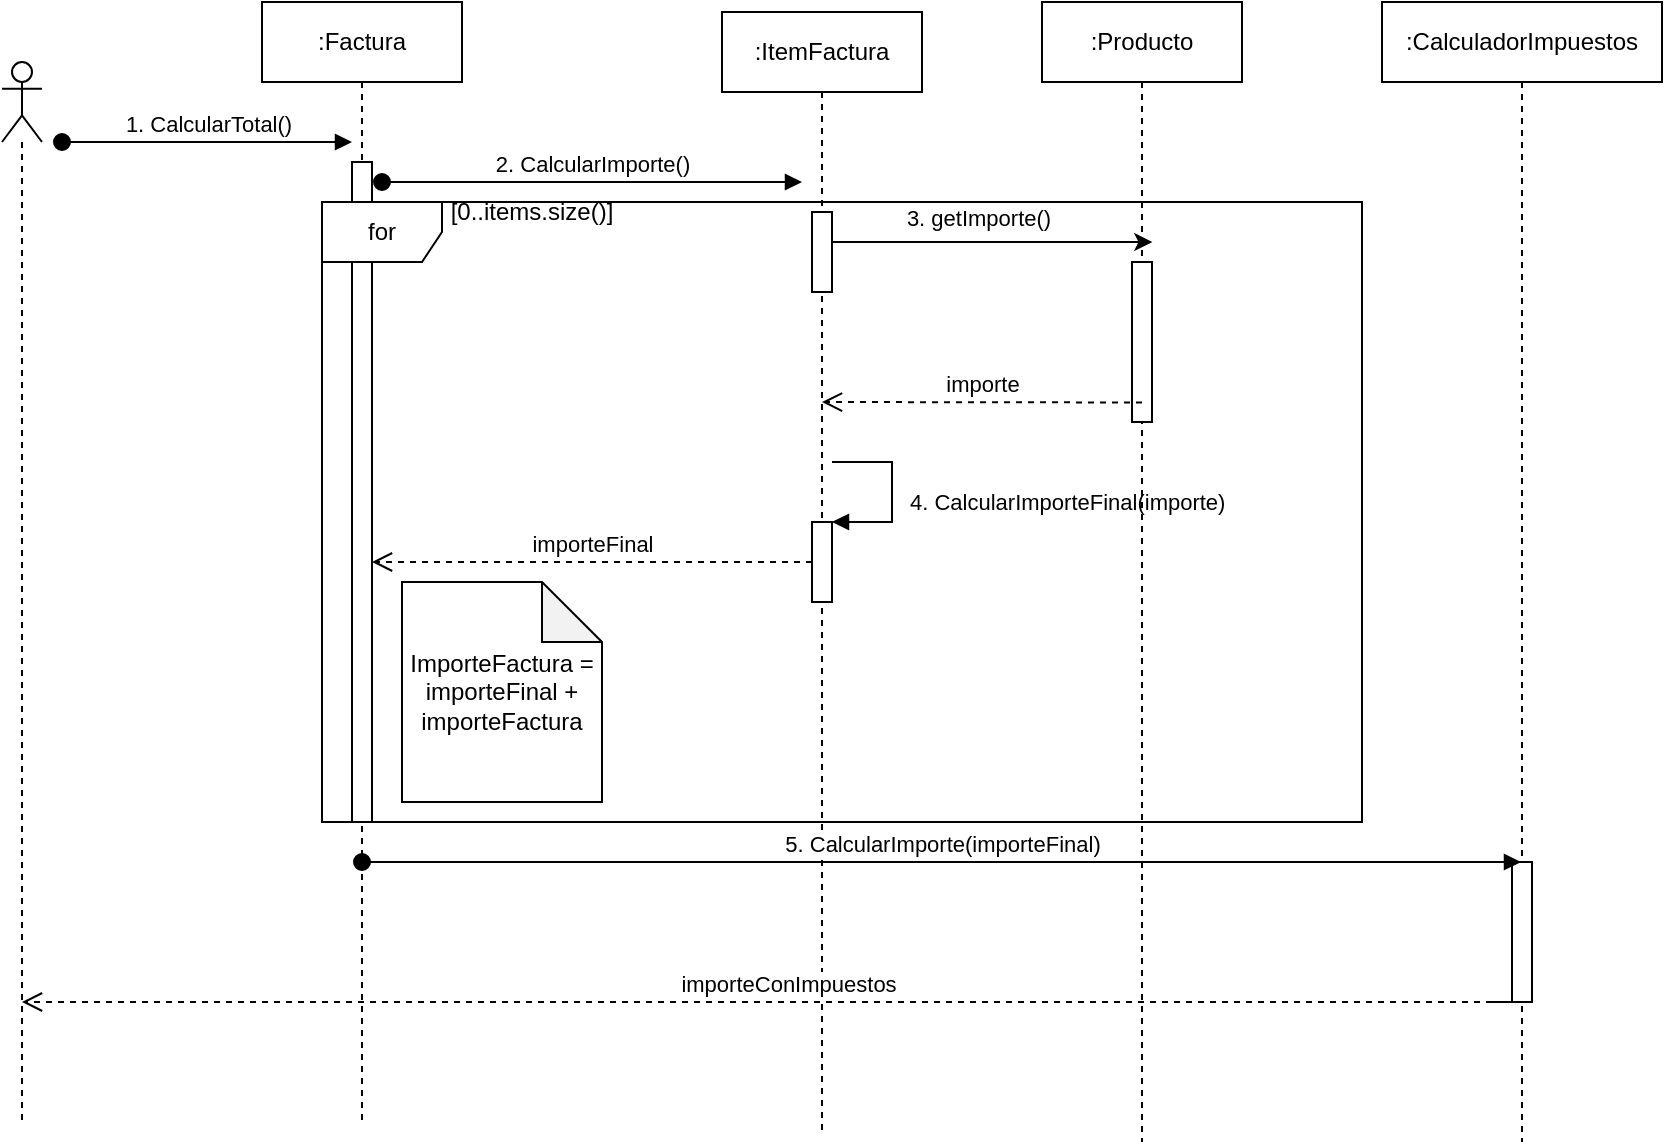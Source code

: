 <mxfile version="21.6.9" type="device">
  <diagram name="Page-1" id="2YBvvXClWsGukQMizWep">
    <mxGraphModel dx="1042" dy="535" grid="1" gridSize="10" guides="1" tooltips="1" connect="1" arrows="1" fold="1" page="1" pageScale="1" pageWidth="850" pageHeight="1100" math="0" shadow="0">
      <root>
        <mxCell id="0" />
        <mxCell id="1" parent="0" />
        <mxCell id="aM9ryv3xv72pqoxQDRHE-1" value=":Factura" style="shape=umlLifeline;perimeter=lifelinePerimeter;whiteSpace=wrap;html=1;container=0;dropTarget=0;collapsible=0;recursiveResize=0;outlineConnect=0;portConstraint=eastwest;newEdgeStyle={&quot;edgeStyle&quot;:&quot;elbowEdgeStyle&quot;,&quot;elbow&quot;:&quot;vertical&quot;,&quot;curved&quot;:0,&quot;rounded&quot;:0};" parent="1" vertex="1">
          <mxGeometry x="140" y="30" width="100" height="560" as="geometry" />
        </mxCell>
        <mxCell id="aM9ryv3xv72pqoxQDRHE-3" value="1. CalcularTotal()" style="html=1;verticalAlign=bottom;startArrow=oval;endArrow=block;startSize=8;edgeStyle=elbowEdgeStyle;elbow=vertical;curved=0;rounded=0;" parent="aM9ryv3xv72pqoxQDRHE-1" edge="1">
          <mxGeometry relative="1" as="geometry">
            <mxPoint x="-100" y="70" as="sourcePoint" />
            <mxPoint x="45" y="70" as="targetPoint" />
          </mxGeometry>
        </mxCell>
        <mxCell id="OlmNlwiQr7anz5SbocM--7" value="" style="html=1;points=[];perimeter=orthogonalPerimeter;outlineConnect=0;targetShapes=umlLifeline;portConstraint=eastwest;newEdgeStyle={&quot;edgeStyle&quot;:&quot;elbowEdgeStyle&quot;,&quot;elbow&quot;:&quot;vertical&quot;,&quot;curved&quot;:0,&quot;rounded&quot;:0};" parent="aM9ryv3xv72pqoxQDRHE-1" vertex="1">
          <mxGeometry x="45" y="80" width="10" height="330" as="geometry" />
        </mxCell>
        <mxCell id="aM9ryv3xv72pqoxQDRHE-5" value=":ItemFactura" style="shape=umlLifeline;perimeter=lifelinePerimeter;whiteSpace=wrap;html=1;container=0;dropTarget=0;collapsible=0;recursiveResize=0;outlineConnect=0;portConstraint=eastwest;newEdgeStyle={&quot;edgeStyle&quot;:&quot;elbowEdgeStyle&quot;,&quot;elbow&quot;:&quot;vertical&quot;,&quot;curved&quot;:0,&quot;rounded&quot;:0};" parent="1" vertex="1">
          <mxGeometry x="370" y="35" width="100" height="560" as="geometry" />
        </mxCell>
        <mxCell id="OlmNlwiQr7anz5SbocM--12" value="" style="html=1;points=[];perimeter=orthogonalPerimeter;outlineConnect=0;targetShapes=umlLifeline;portConstraint=eastwest;newEdgeStyle={&quot;edgeStyle&quot;:&quot;elbowEdgeStyle&quot;,&quot;elbow&quot;:&quot;vertical&quot;,&quot;curved&quot;:0,&quot;rounded&quot;:0};" parent="aM9ryv3xv72pqoxQDRHE-5" vertex="1">
          <mxGeometry x="45" y="100" width="10" height="40" as="geometry" />
        </mxCell>
        <mxCell id="OlmNlwiQr7anz5SbocM--19" value="" style="html=1;points=[];perimeter=orthogonalPerimeter;outlineConnect=0;targetShapes=umlLifeline;portConstraint=eastwest;newEdgeStyle={&quot;edgeStyle&quot;:&quot;elbowEdgeStyle&quot;,&quot;elbow&quot;:&quot;vertical&quot;,&quot;curved&quot;:0,&quot;rounded&quot;:0};" parent="aM9ryv3xv72pqoxQDRHE-5" vertex="1">
          <mxGeometry x="45" y="255" width="10" height="40" as="geometry" />
        </mxCell>
        <mxCell id="OlmNlwiQr7anz5SbocM--20" value="4. CalcularImporteFinal(importe)" style="html=1;align=left;spacingLeft=2;endArrow=block;rounded=0;edgeStyle=orthogonalEdgeStyle;curved=0;rounded=0;" parent="aM9ryv3xv72pqoxQDRHE-5" edge="1">
          <mxGeometry x="0.111" y="5" relative="1" as="geometry">
            <mxPoint x="55" y="225" as="sourcePoint" />
            <Array as="points">
              <mxPoint x="85" y="255" />
            </Array>
            <mxPoint x="55" y="255" as="targetPoint" />
            <mxPoint as="offset" />
          </mxGeometry>
        </mxCell>
        <mxCell id="OlmNlwiQr7anz5SbocM--2" value=":Producto" style="shape=umlLifeline;perimeter=lifelinePerimeter;whiteSpace=wrap;html=1;container=0;dropTarget=0;collapsible=0;recursiveResize=0;outlineConnect=0;portConstraint=eastwest;newEdgeStyle={&quot;edgeStyle&quot;:&quot;elbowEdgeStyle&quot;,&quot;elbow&quot;:&quot;vertical&quot;,&quot;curved&quot;:0,&quot;rounded&quot;:0};" parent="1" vertex="1">
          <mxGeometry x="530" y="30" width="100" height="570" as="geometry" />
        </mxCell>
        <mxCell id="OlmNlwiQr7anz5SbocM--15" value="" style="html=1;points=[];perimeter=orthogonalPerimeter;outlineConnect=0;targetShapes=umlLifeline;portConstraint=eastwest;newEdgeStyle={&quot;edgeStyle&quot;:&quot;elbowEdgeStyle&quot;,&quot;elbow&quot;:&quot;vertical&quot;,&quot;curved&quot;:0,&quot;rounded&quot;:0};" parent="OlmNlwiQr7anz5SbocM--2" vertex="1">
          <mxGeometry x="45" y="130" width="10" height="80" as="geometry" />
        </mxCell>
        <mxCell id="OlmNlwiQr7anz5SbocM--4" value=":CalculadorImpuestos" style="shape=umlLifeline;perimeter=lifelinePerimeter;whiteSpace=wrap;html=1;container=0;dropTarget=0;collapsible=0;recursiveResize=0;outlineConnect=0;portConstraint=eastwest;newEdgeStyle={&quot;edgeStyle&quot;:&quot;elbowEdgeStyle&quot;,&quot;elbow&quot;:&quot;vertical&quot;,&quot;curved&quot;:0,&quot;rounded&quot;:0};" parent="1" vertex="1">
          <mxGeometry x="700" y="30" width="140" height="570" as="geometry" />
        </mxCell>
        <mxCell id="OlmNlwiQr7anz5SbocM--25" value="" style="html=1;points=[];perimeter=orthogonalPerimeter;outlineConnect=0;targetShapes=umlLifeline;portConstraint=eastwest;newEdgeStyle={&quot;edgeStyle&quot;:&quot;elbowEdgeStyle&quot;,&quot;elbow&quot;:&quot;vertical&quot;,&quot;curved&quot;:0,&quot;rounded&quot;:0};" parent="OlmNlwiQr7anz5SbocM--4" vertex="1">
          <mxGeometry x="65" y="430" width="10" height="70" as="geometry" />
        </mxCell>
        <mxCell id="OlmNlwiQr7anz5SbocM--8" value="for" style="shape=umlFrame;whiteSpace=wrap;html=1;pointerEvents=0;" parent="1" vertex="1">
          <mxGeometry x="170" y="130" width="520" height="310" as="geometry" />
        </mxCell>
        <mxCell id="OlmNlwiQr7anz5SbocM--11" value="2. CalcularImporte()" style="html=1;verticalAlign=bottom;startArrow=oval;endArrow=block;startSize=8;edgeStyle=elbowEdgeStyle;elbow=vertical;curved=0;rounded=0;" parent="1" edge="1">
          <mxGeometry relative="1" as="geometry">
            <mxPoint x="200" y="120" as="sourcePoint" />
            <mxPoint x="410" y="120" as="targetPoint" />
          </mxGeometry>
        </mxCell>
        <mxCell id="OlmNlwiQr7anz5SbocM--13" value="" style="edgeStyle=elbowEdgeStyle;rounded=0;orthogonalLoop=1;jettySize=auto;html=1;elbow=vertical;curved=0;" parent="1" edge="1">
          <mxGeometry relative="1" as="geometry">
            <mxPoint x="425.004" y="150.005" as="sourcePoint" />
            <mxPoint x="585.18" y="150.24" as="targetPoint" />
          </mxGeometry>
        </mxCell>
        <mxCell id="OlmNlwiQr7anz5SbocM--14" value="3. getImporte()" style="edgeLabel;html=1;align=center;verticalAlign=middle;resizable=0;points=[];" parent="OlmNlwiQr7anz5SbocM--13" vertex="1" connectable="0">
          <mxGeometry x="-0.097" y="-2" relative="1" as="geometry">
            <mxPoint y="-14" as="offset" />
          </mxGeometry>
        </mxCell>
        <mxCell id="OlmNlwiQr7anz5SbocM--18" value="importe" style="html=1;verticalAlign=bottom;endArrow=open;dashed=1;endSize=8;edgeStyle=elbowEdgeStyle;elbow=vertical;curved=0;rounded=0;" parent="1" edge="1">
          <mxGeometry relative="1" as="geometry">
            <mxPoint x="580" y="230.24" as="sourcePoint" />
            <mxPoint x="420" y="230" as="targetPoint" />
            <Array as="points" />
          </mxGeometry>
        </mxCell>
        <mxCell id="OlmNlwiQr7anz5SbocM--21" value="importeFinal" style="html=1;verticalAlign=bottom;endArrow=open;dashed=1;endSize=8;edgeStyle=elbowEdgeStyle;elbow=vertical;curved=0;rounded=0;" parent="1" edge="1" target="OlmNlwiQr7anz5SbocM--7" source="OlmNlwiQr7anz5SbocM--19">
          <mxGeometry relative="1" as="geometry">
            <mxPoint x="405" y="324.5" as="sourcePoint" />
            <mxPoint x="210" y="325" as="targetPoint" />
          </mxGeometry>
        </mxCell>
        <mxCell id="OlmNlwiQr7anz5SbocM--24" value="5. CalcularImporte(importeFinal)" style="html=1;verticalAlign=bottom;startArrow=oval;endArrow=block;startSize=8;edgeStyle=elbowEdgeStyle;elbow=vertical;curved=0;rounded=0;" parent="1" target="OlmNlwiQr7anz5SbocM--4" edge="1">
          <mxGeometry x="0.001" relative="1" as="geometry">
            <mxPoint x="190" y="460" as="sourcePoint" />
            <mxPoint x="400" y="460" as="targetPoint" />
            <mxPoint as="offset" />
          </mxGeometry>
        </mxCell>
        <mxCell id="OlmNlwiQr7anz5SbocM--26" value="importeConImpuestos" style="html=1;verticalAlign=bottom;endArrow=open;dashed=1;endSize=8;edgeStyle=elbowEdgeStyle;elbow=vertical;curved=0;rounded=0;" parent="1" target="OlmNlwiQr7anz5SbocM--30" edge="1">
          <mxGeometry relative="1" as="geometry">
            <mxPoint x="755" y="530" as="sourcePoint" />
            <mxPoint x="590" y="530" as="targetPoint" />
            <Array as="points">
              <mxPoint x="770" y="530" />
            </Array>
          </mxGeometry>
        </mxCell>
        <mxCell id="OlmNlwiQr7anz5SbocM--27" value="[0..items.size()]" style="text;html=1;strokeColor=none;fillColor=none;align=center;verticalAlign=middle;whiteSpace=wrap;rounded=0;" parent="1" vertex="1">
          <mxGeometry x="230" y="120" width="90" height="30" as="geometry" />
        </mxCell>
        <mxCell id="OlmNlwiQr7anz5SbocM--30" value="" style="shape=umlLifeline;perimeter=lifelinePerimeter;whiteSpace=wrap;html=1;container=1;dropTarget=0;collapsible=0;recursiveResize=0;outlineConnect=0;portConstraint=eastwest;newEdgeStyle={&quot;edgeStyle&quot;:&quot;elbowEdgeStyle&quot;,&quot;elbow&quot;:&quot;vertical&quot;,&quot;curved&quot;:0,&quot;rounded&quot;:0};participant=umlActor;" parent="1" vertex="1">
          <mxGeometry x="10" y="60" width="20" height="530" as="geometry" />
        </mxCell>
        <mxCell id="SzX_3LtTsnV3ZI-lWDHg-5" value="ImporteFactura =&lt;br&gt;importeFinal + importeFactura" style="shape=note;whiteSpace=wrap;html=1;backgroundOutline=1;darkOpacity=0.05;" vertex="1" parent="1">
          <mxGeometry x="210" y="320" width="100" height="110" as="geometry" />
        </mxCell>
      </root>
    </mxGraphModel>
  </diagram>
</mxfile>
